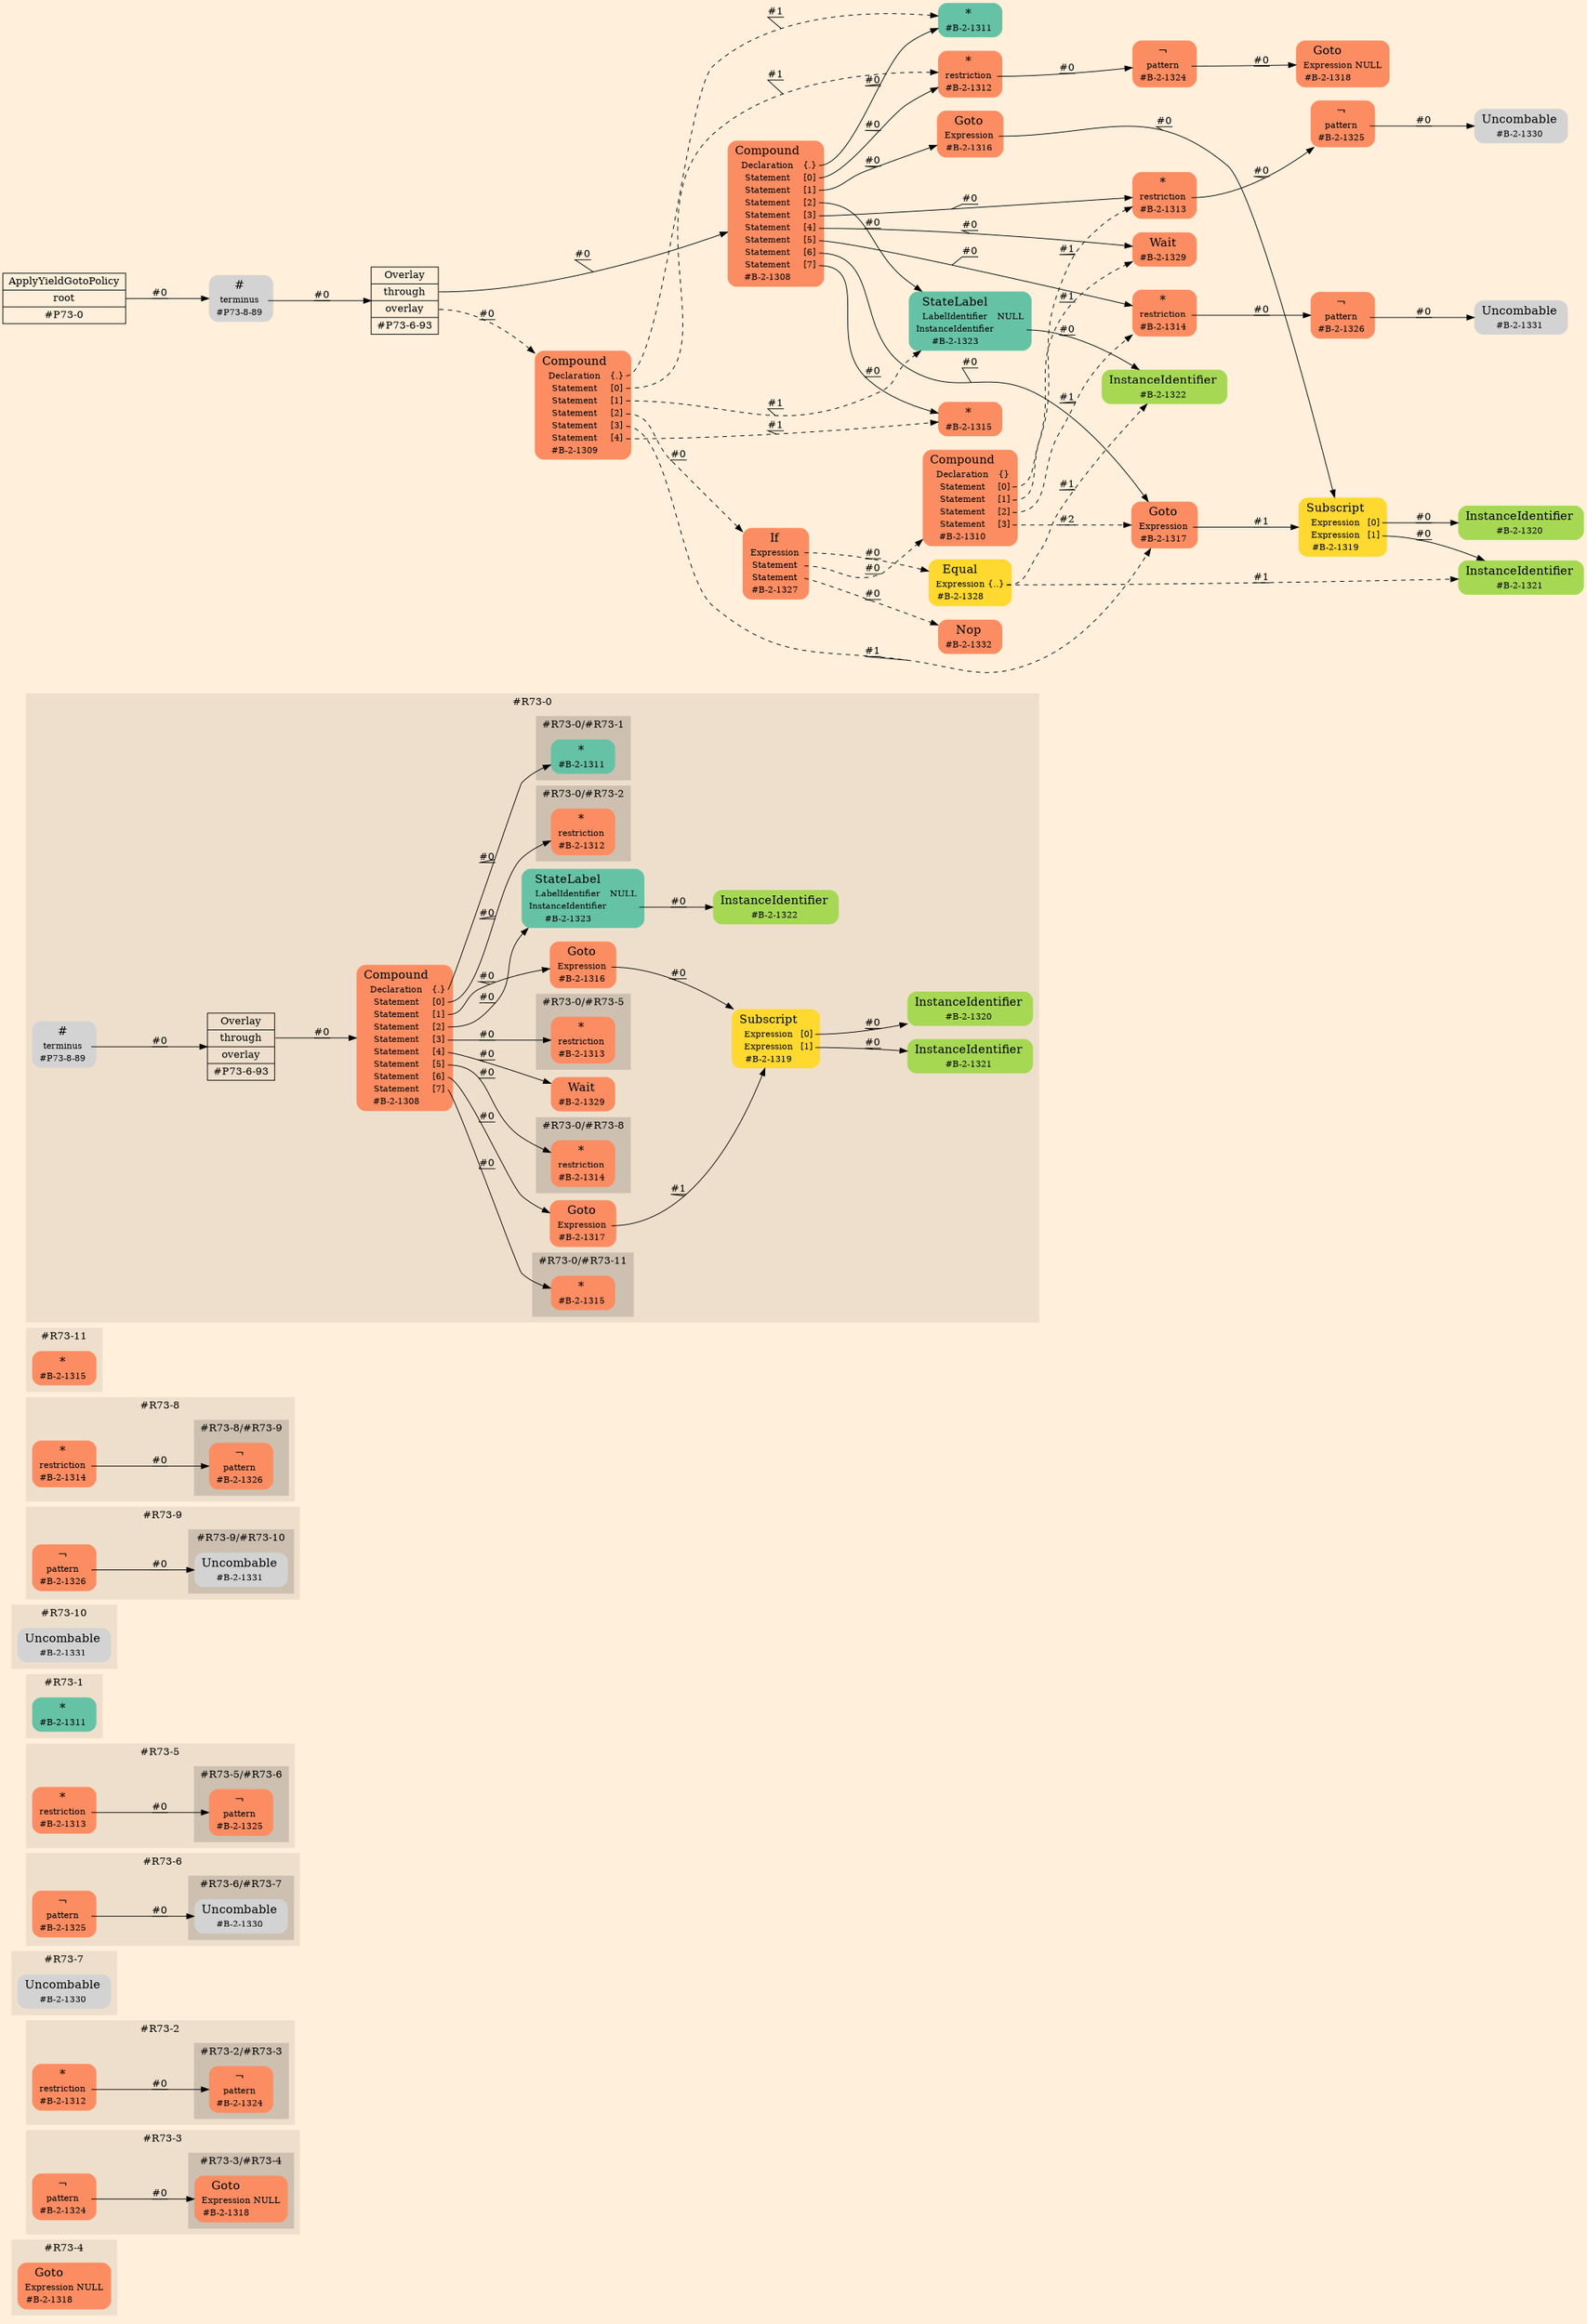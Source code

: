digraph Inferno {
graph [
    rankdir = "LR"
    ranksep = 1.0
    size = "14,20"
    bgcolor = antiquewhite1
    color = black
    fontcolor = black
];
node [
];
// -------------------- figure #R73-4 --------------------
subgraph "cluster#R73-4" {
    label = "#R73-4"
    style = "filled"
    color = antiquewhite2
    "#R73-4/#B-2-1318" [
        shape = "plaintext"
        fillcolor = "/set28/2"
        label = <<TABLE BORDER="0" CELLBORDER="0" CELLSPACING="0">
         <TR><TD><FONT POINT-SIZE="16.0">Goto</FONT></TD><TD></TD></TR>
         <TR><TD>Expression</TD><TD PORT="port0">NULL</TD></TR>
         <TR><TD>#B-2-1318</TD><TD PORT="port1"></TD></TR>
        </TABLE>>
        style = "rounded,filled"
        fontsize = "12"
    ];
    
}


// -------------------- figure #R73-3 --------------------
subgraph "cluster#R73-3" {
    label = "#R73-3"
    style = "filled"
    color = antiquewhite2
    "#R73-3/#B-2-1324" [
        shape = "plaintext"
        fillcolor = "/set28/2"
        label = <<TABLE BORDER="0" CELLBORDER="0" CELLSPACING="0">
         <TR><TD><FONT POINT-SIZE="16.0">¬</FONT></TD><TD></TD></TR>
         <TR><TD>pattern</TD><TD PORT="port0"></TD></TR>
         <TR><TD>#B-2-1324</TD><TD PORT="port1"></TD></TR>
        </TABLE>>
        style = "rounded,filled"
        fontsize = "12"
    ];
    
    subgraph "cluster#R73-3/#R73-4" {
        label = "#R73-3/#R73-4"
        style = "filled"
        color = antiquewhite3
        "#R73-3/#0/#B-2-1318" [
            shape = "plaintext"
            fillcolor = "/set28/2"
            label = <<TABLE BORDER="0" CELLBORDER="0" CELLSPACING="0">
             <TR><TD><FONT POINT-SIZE="16.0">Goto</FONT></TD><TD></TD></TR>
             <TR><TD>Expression</TD><TD PORT="port0">NULL</TD></TR>
             <TR><TD>#B-2-1318</TD><TD PORT="port1"></TD></TR>
            </TABLE>>
            style = "rounded,filled"
            fontsize = "12"
        ];
        
    }
    
}


// -------------------- figure #R73-2 --------------------
subgraph "cluster#R73-2" {
    label = "#R73-2"
    style = "filled"
    color = antiquewhite2
    "#R73-2/#B-2-1312" [
        shape = "plaintext"
        fillcolor = "/set28/2"
        label = <<TABLE BORDER="0" CELLBORDER="0" CELLSPACING="0">
         <TR><TD><FONT POINT-SIZE="16.0">*</FONT></TD><TD></TD></TR>
         <TR><TD>restriction</TD><TD PORT="port0"></TD></TR>
         <TR><TD>#B-2-1312</TD><TD PORT="port1"></TD></TR>
        </TABLE>>
        style = "rounded,filled"
        fontsize = "12"
    ];
    
    subgraph "cluster#R73-2/#R73-3" {
        label = "#R73-2/#R73-3"
        style = "filled"
        color = antiquewhite3
        "#R73-2/#0/#B-2-1324" [
            shape = "plaintext"
            fillcolor = "/set28/2"
            label = <<TABLE BORDER="0" CELLBORDER="0" CELLSPACING="0">
             <TR><TD><FONT POINT-SIZE="16.0">¬</FONT></TD><TD></TD></TR>
             <TR><TD>pattern</TD><TD PORT="port0"></TD></TR>
             <TR><TD>#B-2-1324</TD><TD PORT="port1"></TD></TR>
            </TABLE>>
            style = "rounded,filled"
            fontsize = "12"
        ];
        
    }
    
}


// -------------------- figure #R73-7 --------------------
subgraph "cluster#R73-7" {
    label = "#R73-7"
    style = "filled"
    color = antiquewhite2
    "#R73-7/#B-2-1330" [
        shape = "plaintext"
        label = <<TABLE BORDER="0" CELLBORDER="0" CELLSPACING="0">
         <TR><TD><FONT POINT-SIZE="16.0">Uncombable</FONT></TD><TD></TD></TR>
         <TR><TD>#B-2-1330</TD><TD PORT="port0"></TD></TR>
        </TABLE>>
        style = "rounded,filled"
        fontsize = "12"
    ];
    
}


// -------------------- figure #R73-6 --------------------
subgraph "cluster#R73-6" {
    label = "#R73-6"
    style = "filled"
    color = antiquewhite2
    "#R73-6/#B-2-1325" [
        shape = "plaintext"
        fillcolor = "/set28/2"
        label = <<TABLE BORDER="0" CELLBORDER="0" CELLSPACING="0">
         <TR><TD><FONT POINT-SIZE="16.0">¬</FONT></TD><TD></TD></TR>
         <TR><TD>pattern</TD><TD PORT="port0"></TD></TR>
         <TR><TD>#B-2-1325</TD><TD PORT="port1"></TD></TR>
        </TABLE>>
        style = "rounded,filled"
        fontsize = "12"
    ];
    
    subgraph "cluster#R73-6/#R73-7" {
        label = "#R73-6/#R73-7"
        style = "filled"
        color = antiquewhite3
        "#R73-6/#0/#B-2-1330" [
            shape = "plaintext"
            label = <<TABLE BORDER="0" CELLBORDER="0" CELLSPACING="0">
             <TR><TD><FONT POINT-SIZE="16.0">Uncombable</FONT></TD><TD></TD></TR>
             <TR><TD>#B-2-1330</TD><TD PORT="port0"></TD></TR>
            </TABLE>>
            style = "rounded,filled"
            fontsize = "12"
        ];
        
    }
    
}


// -------------------- figure #R73-5 --------------------
subgraph "cluster#R73-5" {
    label = "#R73-5"
    style = "filled"
    color = antiquewhite2
    "#R73-5/#B-2-1313" [
        shape = "plaintext"
        fillcolor = "/set28/2"
        label = <<TABLE BORDER="0" CELLBORDER="0" CELLSPACING="0">
         <TR><TD><FONT POINT-SIZE="16.0">*</FONT></TD><TD></TD></TR>
         <TR><TD>restriction</TD><TD PORT="port0"></TD></TR>
         <TR><TD>#B-2-1313</TD><TD PORT="port1"></TD></TR>
        </TABLE>>
        style = "rounded,filled"
        fontsize = "12"
    ];
    
    subgraph "cluster#R73-5/#R73-6" {
        label = "#R73-5/#R73-6"
        style = "filled"
        color = antiquewhite3
        "#R73-5/#0/#B-2-1325" [
            shape = "plaintext"
            fillcolor = "/set28/2"
            label = <<TABLE BORDER="0" CELLBORDER="0" CELLSPACING="0">
             <TR><TD><FONT POINT-SIZE="16.0">¬</FONT></TD><TD></TD></TR>
             <TR><TD>pattern</TD><TD PORT="port0"></TD></TR>
             <TR><TD>#B-2-1325</TD><TD PORT="port1"></TD></TR>
            </TABLE>>
            style = "rounded,filled"
            fontsize = "12"
        ];
        
    }
    
}


// -------------------- figure #R73-1 --------------------
subgraph "cluster#R73-1" {
    label = "#R73-1"
    style = "filled"
    color = antiquewhite2
    "#R73-1/#B-2-1311" [
        shape = "plaintext"
        fillcolor = "/set28/1"
        label = <<TABLE BORDER="0" CELLBORDER="0" CELLSPACING="0">
         <TR><TD><FONT POINT-SIZE="16.0">*</FONT></TD><TD></TD></TR>
         <TR><TD>#B-2-1311</TD><TD PORT="port0"></TD></TR>
        </TABLE>>
        style = "rounded,filled"
        fontsize = "12"
    ];
    
}


// -------------------- figure #R73-10 --------------------
subgraph "cluster#R73-10" {
    label = "#R73-10"
    style = "filled"
    color = antiquewhite2
    "#R73-10/#B-2-1331" [
        shape = "plaintext"
        label = <<TABLE BORDER="0" CELLBORDER="0" CELLSPACING="0">
         <TR><TD><FONT POINT-SIZE="16.0">Uncombable</FONT></TD><TD></TD></TR>
         <TR><TD>#B-2-1331</TD><TD PORT="port0"></TD></TR>
        </TABLE>>
        style = "rounded,filled"
        fontsize = "12"
    ];
    
}


// -------------------- figure #R73-9 --------------------
subgraph "cluster#R73-9" {
    label = "#R73-9"
    style = "filled"
    color = antiquewhite2
    "#R73-9/#B-2-1326" [
        shape = "plaintext"
        fillcolor = "/set28/2"
        label = <<TABLE BORDER="0" CELLBORDER="0" CELLSPACING="0">
         <TR><TD><FONT POINT-SIZE="16.0">¬</FONT></TD><TD></TD></TR>
         <TR><TD>pattern</TD><TD PORT="port0"></TD></TR>
         <TR><TD>#B-2-1326</TD><TD PORT="port1"></TD></TR>
        </TABLE>>
        style = "rounded,filled"
        fontsize = "12"
    ];
    
    subgraph "cluster#R73-9/#R73-10" {
        label = "#R73-9/#R73-10"
        style = "filled"
        color = antiquewhite3
        "#R73-9/#0/#B-2-1331" [
            shape = "plaintext"
            label = <<TABLE BORDER="0" CELLBORDER="0" CELLSPACING="0">
             <TR><TD><FONT POINT-SIZE="16.0">Uncombable</FONT></TD><TD></TD></TR>
             <TR><TD>#B-2-1331</TD><TD PORT="port0"></TD></TR>
            </TABLE>>
            style = "rounded,filled"
            fontsize = "12"
        ];
        
    }
    
}


// -------------------- figure #R73-8 --------------------
subgraph "cluster#R73-8" {
    label = "#R73-8"
    style = "filled"
    color = antiquewhite2
    "#R73-8/#B-2-1314" [
        shape = "plaintext"
        fillcolor = "/set28/2"
        label = <<TABLE BORDER="0" CELLBORDER="0" CELLSPACING="0">
         <TR><TD><FONT POINT-SIZE="16.0">*</FONT></TD><TD></TD></TR>
         <TR><TD>restriction</TD><TD PORT="port0"></TD></TR>
         <TR><TD>#B-2-1314</TD><TD PORT="port1"></TD></TR>
        </TABLE>>
        style = "rounded,filled"
        fontsize = "12"
    ];
    
    subgraph "cluster#R73-8/#R73-9" {
        label = "#R73-8/#R73-9"
        style = "filled"
        color = antiquewhite3
        "#R73-8/#0/#B-2-1326" [
            shape = "plaintext"
            fillcolor = "/set28/2"
            label = <<TABLE BORDER="0" CELLBORDER="0" CELLSPACING="0">
             <TR><TD><FONT POINT-SIZE="16.0">¬</FONT></TD><TD></TD></TR>
             <TR><TD>pattern</TD><TD PORT="port0"></TD></TR>
             <TR><TD>#B-2-1326</TD><TD PORT="port1"></TD></TR>
            </TABLE>>
            style = "rounded,filled"
            fontsize = "12"
        ];
        
    }
    
}


// -------------------- figure #R73-11 --------------------
subgraph "cluster#R73-11" {
    label = "#R73-11"
    style = "filled"
    color = antiquewhite2
    "#R73-11/#B-2-1315" [
        shape = "plaintext"
        fillcolor = "/set28/2"
        label = <<TABLE BORDER="0" CELLBORDER="0" CELLSPACING="0">
         <TR><TD><FONT POINT-SIZE="16.0">*</FONT></TD><TD></TD></TR>
         <TR><TD>#B-2-1315</TD><TD PORT="port0"></TD></TR>
        </TABLE>>
        style = "rounded,filled"
        fontsize = "12"
    ];
    
}


// -------------------- figure #R73-0 --------------------
subgraph "cluster#R73-0" {
    label = "#R73-0"
    style = "filled"
    color = antiquewhite2
    "#R73-0/#B-2-1322" [
        shape = "plaintext"
        fillcolor = "/set28/5"
        label = <<TABLE BORDER="0" CELLBORDER="0" CELLSPACING="0">
         <TR><TD><FONT POINT-SIZE="16.0">InstanceIdentifier</FONT></TD><TD></TD></TR>
         <TR><TD>#B-2-1322</TD><TD PORT="port0"></TD></TR>
        </TABLE>>
        style = "rounded,filled"
        fontsize = "12"
    ];
    
    "#R73-0/#B-2-1321" [
        shape = "plaintext"
        fillcolor = "/set28/5"
        label = <<TABLE BORDER="0" CELLBORDER="0" CELLSPACING="0">
         <TR><TD><FONT POINT-SIZE="16.0">InstanceIdentifier</FONT></TD><TD></TD></TR>
         <TR><TD>#B-2-1321</TD><TD PORT="port0"></TD></TR>
        </TABLE>>
        style = "rounded,filled"
        fontsize = "12"
    ];
    
    "#R73-0/#B-2-1320" [
        shape = "plaintext"
        fillcolor = "/set28/5"
        label = <<TABLE BORDER="0" CELLBORDER="0" CELLSPACING="0">
         <TR><TD><FONT POINT-SIZE="16.0">InstanceIdentifier</FONT></TD><TD></TD></TR>
         <TR><TD>#B-2-1320</TD><TD PORT="port0"></TD></TR>
        </TABLE>>
        style = "rounded,filled"
        fontsize = "12"
    ];
    
    "#R73-0/#P73-6-93" [
        shape = "record"
        fillcolor = antiquewhite2
        label = "<fixed> Overlay | <port0> through | <port1> overlay | <port2> #P73-6-93"
        style = "filled"
        fontsize = "14"
        color = black
        fontcolor = black
    ];
    
    "#R73-0/#P73-8-89" [
        shape = "plaintext"
        label = <<TABLE BORDER="0" CELLBORDER="0" CELLSPACING="0">
         <TR><TD><FONT POINT-SIZE="16.0">#</FONT></TD><TD></TD></TR>
         <TR><TD>terminus</TD><TD PORT="port0"></TD></TR>
         <TR><TD>#P73-8-89</TD><TD PORT="port1"></TD></TR>
        </TABLE>>
        style = "rounded,filled"
        fontsize = "12"
    ];
    
    "#R73-0/#B-2-1323" [
        shape = "plaintext"
        fillcolor = "/set28/1"
        label = <<TABLE BORDER="0" CELLBORDER="0" CELLSPACING="0">
         <TR><TD><FONT POINT-SIZE="16.0">StateLabel</FONT></TD><TD></TD></TR>
         <TR><TD>LabelIdentifier</TD><TD PORT="port0">NULL</TD></TR>
         <TR><TD>InstanceIdentifier</TD><TD PORT="port1"></TD></TR>
         <TR><TD>#B-2-1323</TD><TD PORT="port2"></TD></TR>
        </TABLE>>
        style = "rounded,filled"
        fontsize = "12"
    ];
    
    "#R73-0/#B-2-1316" [
        shape = "plaintext"
        fillcolor = "/set28/2"
        label = <<TABLE BORDER="0" CELLBORDER="0" CELLSPACING="0">
         <TR><TD><FONT POINT-SIZE="16.0">Goto</FONT></TD><TD></TD></TR>
         <TR><TD>Expression</TD><TD PORT="port0"></TD></TR>
         <TR><TD>#B-2-1316</TD><TD PORT="port1"></TD></TR>
        </TABLE>>
        style = "rounded,filled"
        fontsize = "12"
    ];
    
    "#R73-0/#B-2-1317" [
        shape = "plaintext"
        fillcolor = "/set28/2"
        label = <<TABLE BORDER="0" CELLBORDER="0" CELLSPACING="0">
         <TR><TD><FONT POINT-SIZE="16.0">Goto</FONT></TD><TD></TD></TR>
         <TR><TD>Expression</TD><TD PORT="port0"></TD></TR>
         <TR><TD>#B-2-1317</TD><TD PORT="port1"></TD></TR>
        </TABLE>>
        style = "rounded,filled"
        fontsize = "12"
    ];
    
    "#R73-0/#B-2-1308" [
        shape = "plaintext"
        fillcolor = "/set28/2"
        label = <<TABLE BORDER="0" CELLBORDER="0" CELLSPACING="0">
         <TR><TD><FONT POINT-SIZE="16.0">Compound</FONT></TD><TD></TD></TR>
         <TR><TD>Declaration</TD><TD PORT="port0">{.}</TD></TR>
         <TR><TD>Statement</TD><TD PORT="port1">[0]</TD></TR>
         <TR><TD>Statement</TD><TD PORT="port2">[1]</TD></TR>
         <TR><TD>Statement</TD><TD PORT="port3">[2]</TD></TR>
         <TR><TD>Statement</TD><TD PORT="port4">[3]</TD></TR>
         <TR><TD>Statement</TD><TD PORT="port5">[4]</TD></TR>
         <TR><TD>Statement</TD><TD PORT="port6">[5]</TD></TR>
         <TR><TD>Statement</TD><TD PORT="port7">[6]</TD></TR>
         <TR><TD>Statement</TD><TD PORT="port8">[7]</TD></TR>
         <TR><TD>#B-2-1308</TD><TD PORT="port9"></TD></TR>
        </TABLE>>
        style = "rounded,filled"
        fontsize = "12"
    ];
    
    "#R73-0/#B-2-1329" [
        shape = "plaintext"
        fillcolor = "/set28/2"
        label = <<TABLE BORDER="0" CELLBORDER="0" CELLSPACING="0">
         <TR><TD><FONT POINT-SIZE="16.0">Wait</FONT></TD><TD></TD></TR>
         <TR><TD>#B-2-1329</TD><TD PORT="port0"></TD></TR>
        </TABLE>>
        style = "rounded,filled"
        fontsize = "12"
    ];
    
    "#R73-0/#B-2-1319" [
        shape = "plaintext"
        fillcolor = "/set28/6"
        label = <<TABLE BORDER="0" CELLBORDER="0" CELLSPACING="0">
         <TR><TD><FONT POINT-SIZE="16.0">Subscript</FONT></TD><TD></TD></TR>
         <TR><TD>Expression</TD><TD PORT="port0">[0]</TD></TR>
         <TR><TD>Expression</TD><TD PORT="port1">[1]</TD></TR>
         <TR><TD>#B-2-1319</TD><TD PORT="port2"></TD></TR>
        </TABLE>>
        style = "rounded,filled"
        fontsize = "12"
    ];
    
    subgraph "cluster#R73-0/#R73-11" {
        label = "#R73-0/#R73-11"
        style = "filled"
        color = antiquewhite3
        "#R73-0/#0/#B-2-1315" [
            shape = "plaintext"
            fillcolor = "/set28/2"
            label = <<TABLE BORDER="0" CELLBORDER="0" CELLSPACING="0">
             <TR><TD><FONT POINT-SIZE="16.0">*</FONT></TD><TD></TD></TR>
             <TR><TD>#B-2-1315</TD><TD PORT="port0"></TD></TR>
            </TABLE>>
            style = "rounded,filled"
            fontsize = "12"
        ];
        
    }
    
    subgraph "cluster#R73-0/#R73-8" {
        label = "#R73-0/#R73-8"
        style = "filled"
        color = antiquewhite3
        "#R73-0/#0/#B-2-1314" [
            shape = "plaintext"
            fillcolor = "/set28/2"
            label = <<TABLE BORDER="0" CELLBORDER="0" CELLSPACING="0">
             <TR><TD><FONT POINT-SIZE="16.0">*</FONT></TD><TD></TD></TR>
             <TR><TD>restriction</TD><TD PORT="port0"></TD></TR>
             <TR><TD>#B-2-1314</TD><TD PORT="port1"></TD></TR>
            </TABLE>>
            style = "rounded,filled"
            fontsize = "12"
        ];
        
    }
    
    subgraph "cluster#R73-0/#R73-1" {
        label = "#R73-0/#R73-1"
        style = "filled"
        color = antiquewhite3
        "#R73-0/#0/#B-2-1311" [
            shape = "plaintext"
            fillcolor = "/set28/1"
            label = <<TABLE BORDER="0" CELLBORDER="0" CELLSPACING="0">
             <TR><TD><FONT POINT-SIZE="16.0">*</FONT></TD><TD></TD></TR>
             <TR><TD>#B-2-1311</TD><TD PORT="port0"></TD></TR>
            </TABLE>>
            style = "rounded,filled"
            fontsize = "12"
        ];
        
    }
    
    subgraph "cluster#R73-0/#R73-5" {
        label = "#R73-0/#R73-5"
        style = "filled"
        color = antiquewhite3
        "#R73-0/#0/#B-2-1313" [
            shape = "plaintext"
            fillcolor = "/set28/2"
            label = <<TABLE BORDER="0" CELLBORDER="0" CELLSPACING="0">
             <TR><TD><FONT POINT-SIZE="16.0">*</FONT></TD><TD></TD></TR>
             <TR><TD>restriction</TD><TD PORT="port0"></TD></TR>
             <TR><TD>#B-2-1313</TD><TD PORT="port1"></TD></TR>
            </TABLE>>
            style = "rounded,filled"
            fontsize = "12"
        ];
        
    }
    
    subgraph "cluster#R73-0/#R73-2" {
        label = "#R73-0/#R73-2"
        style = "filled"
        color = antiquewhite3
        "#R73-0/#0/#B-2-1312" [
            shape = "plaintext"
            fillcolor = "/set28/2"
            label = <<TABLE BORDER="0" CELLBORDER="0" CELLSPACING="0">
             <TR><TD><FONT POINT-SIZE="16.0">*</FONT></TD><TD></TD></TR>
             <TR><TD>restriction</TD><TD PORT="port0"></TD></TR>
             <TR><TD>#B-2-1312</TD><TD PORT="port1"></TD></TR>
            </TABLE>>
            style = "rounded,filled"
            fontsize = "12"
        ];
        
    }
    
}


// -------------------- transformation figure --------------------
"CR#P73-0" [
    shape = "record"
    fillcolor = antiquewhite1
    label = "<fixed> ApplyYieldGotoPolicy | <port0> root | <port1> #P73-0"
    style = "filled"
    fontsize = "14"
    color = black
    fontcolor = black
];

"#P73-8-89" [
    shape = "plaintext"
    label = <<TABLE BORDER="0" CELLBORDER="0" CELLSPACING="0">
     <TR><TD><FONT POINT-SIZE="16.0">#</FONT></TD><TD></TD></TR>
     <TR><TD>terminus</TD><TD PORT="port0"></TD></TR>
     <TR><TD>#P73-8-89</TD><TD PORT="port1"></TD></TR>
    </TABLE>>
    style = "rounded,filled"
    fontsize = "12"
];

"#P73-6-93" [
    shape = "record"
    fillcolor = antiquewhite1
    label = "<fixed> Overlay | <port0> through | <port1> overlay | <port2> #P73-6-93"
    style = "filled"
    fontsize = "14"
    color = black
    fontcolor = black
];

"#B-2-1308" [
    shape = "plaintext"
    fillcolor = "/set28/2"
    label = <<TABLE BORDER="0" CELLBORDER="0" CELLSPACING="0">
     <TR><TD><FONT POINT-SIZE="16.0">Compound</FONT></TD><TD></TD></TR>
     <TR><TD>Declaration</TD><TD PORT="port0">{.}</TD></TR>
     <TR><TD>Statement</TD><TD PORT="port1">[0]</TD></TR>
     <TR><TD>Statement</TD><TD PORT="port2">[1]</TD></TR>
     <TR><TD>Statement</TD><TD PORT="port3">[2]</TD></TR>
     <TR><TD>Statement</TD><TD PORT="port4">[3]</TD></TR>
     <TR><TD>Statement</TD><TD PORT="port5">[4]</TD></TR>
     <TR><TD>Statement</TD><TD PORT="port6">[5]</TD></TR>
     <TR><TD>Statement</TD><TD PORT="port7">[6]</TD></TR>
     <TR><TD>Statement</TD><TD PORT="port8">[7]</TD></TR>
     <TR><TD>#B-2-1308</TD><TD PORT="port9"></TD></TR>
    </TABLE>>
    style = "rounded,filled"
    fontsize = "12"
];

"#B-2-1311" [
    shape = "plaintext"
    fillcolor = "/set28/1"
    label = <<TABLE BORDER="0" CELLBORDER="0" CELLSPACING="0">
     <TR><TD><FONT POINT-SIZE="16.0">*</FONT></TD><TD></TD></TR>
     <TR><TD>#B-2-1311</TD><TD PORT="port0"></TD></TR>
    </TABLE>>
    style = "rounded,filled"
    fontsize = "12"
];

"#B-2-1312" [
    shape = "plaintext"
    fillcolor = "/set28/2"
    label = <<TABLE BORDER="0" CELLBORDER="0" CELLSPACING="0">
     <TR><TD><FONT POINT-SIZE="16.0">*</FONT></TD><TD></TD></TR>
     <TR><TD>restriction</TD><TD PORT="port0"></TD></TR>
     <TR><TD>#B-2-1312</TD><TD PORT="port1"></TD></TR>
    </TABLE>>
    style = "rounded,filled"
    fontsize = "12"
];

"#B-2-1324" [
    shape = "plaintext"
    fillcolor = "/set28/2"
    label = <<TABLE BORDER="0" CELLBORDER="0" CELLSPACING="0">
     <TR><TD><FONT POINT-SIZE="16.0">¬</FONT></TD><TD></TD></TR>
     <TR><TD>pattern</TD><TD PORT="port0"></TD></TR>
     <TR><TD>#B-2-1324</TD><TD PORT="port1"></TD></TR>
    </TABLE>>
    style = "rounded,filled"
    fontsize = "12"
];

"#B-2-1318" [
    shape = "plaintext"
    fillcolor = "/set28/2"
    label = <<TABLE BORDER="0" CELLBORDER="0" CELLSPACING="0">
     <TR><TD><FONT POINT-SIZE="16.0">Goto</FONT></TD><TD></TD></TR>
     <TR><TD>Expression</TD><TD PORT="port0">NULL</TD></TR>
     <TR><TD>#B-2-1318</TD><TD PORT="port1"></TD></TR>
    </TABLE>>
    style = "rounded,filled"
    fontsize = "12"
];

"#B-2-1316" [
    shape = "plaintext"
    fillcolor = "/set28/2"
    label = <<TABLE BORDER="0" CELLBORDER="0" CELLSPACING="0">
     <TR><TD><FONT POINT-SIZE="16.0">Goto</FONT></TD><TD></TD></TR>
     <TR><TD>Expression</TD><TD PORT="port0"></TD></TR>
     <TR><TD>#B-2-1316</TD><TD PORT="port1"></TD></TR>
    </TABLE>>
    style = "rounded,filled"
    fontsize = "12"
];

"#B-2-1319" [
    shape = "plaintext"
    fillcolor = "/set28/6"
    label = <<TABLE BORDER="0" CELLBORDER="0" CELLSPACING="0">
     <TR><TD><FONT POINT-SIZE="16.0">Subscript</FONT></TD><TD></TD></TR>
     <TR><TD>Expression</TD><TD PORT="port0">[0]</TD></TR>
     <TR><TD>Expression</TD><TD PORT="port1">[1]</TD></TR>
     <TR><TD>#B-2-1319</TD><TD PORT="port2"></TD></TR>
    </TABLE>>
    style = "rounded,filled"
    fontsize = "12"
];

"#B-2-1320" [
    shape = "plaintext"
    fillcolor = "/set28/5"
    label = <<TABLE BORDER="0" CELLBORDER="0" CELLSPACING="0">
     <TR><TD><FONT POINT-SIZE="16.0">InstanceIdentifier</FONT></TD><TD></TD></TR>
     <TR><TD>#B-2-1320</TD><TD PORT="port0"></TD></TR>
    </TABLE>>
    style = "rounded,filled"
    fontsize = "12"
];

"#B-2-1321" [
    shape = "plaintext"
    fillcolor = "/set28/5"
    label = <<TABLE BORDER="0" CELLBORDER="0" CELLSPACING="0">
     <TR><TD><FONT POINT-SIZE="16.0">InstanceIdentifier</FONT></TD><TD></TD></TR>
     <TR><TD>#B-2-1321</TD><TD PORT="port0"></TD></TR>
    </TABLE>>
    style = "rounded,filled"
    fontsize = "12"
];

"#B-2-1323" [
    shape = "plaintext"
    fillcolor = "/set28/1"
    label = <<TABLE BORDER="0" CELLBORDER="0" CELLSPACING="0">
     <TR><TD><FONT POINT-SIZE="16.0">StateLabel</FONT></TD><TD></TD></TR>
     <TR><TD>LabelIdentifier</TD><TD PORT="port0">NULL</TD></TR>
     <TR><TD>InstanceIdentifier</TD><TD PORT="port1"></TD></TR>
     <TR><TD>#B-2-1323</TD><TD PORT="port2"></TD></TR>
    </TABLE>>
    style = "rounded,filled"
    fontsize = "12"
];

"#B-2-1322" [
    shape = "plaintext"
    fillcolor = "/set28/5"
    label = <<TABLE BORDER="0" CELLBORDER="0" CELLSPACING="0">
     <TR><TD><FONT POINT-SIZE="16.0">InstanceIdentifier</FONT></TD><TD></TD></TR>
     <TR><TD>#B-2-1322</TD><TD PORT="port0"></TD></TR>
    </TABLE>>
    style = "rounded,filled"
    fontsize = "12"
];

"#B-2-1313" [
    shape = "plaintext"
    fillcolor = "/set28/2"
    label = <<TABLE BORDER="0" CELLBORDER="0" CELLSPACING="0">
     <TR><TD><FONT POINT-SIZE="16.0">*</FONT></TD><TD></TD></TR>
     <TR><TD>restriction</TD><TD PORT="port0"></TD></TR>
     <TR><TD>#B-2-1313</TD><TD PORT="port1"></TD></TR>
    </TABLE>>
    style = "rounded,filled"
    fontsize = "12"
];

"#B-2-1325" [
    shape = "plaintext"
    fillcolor = "/set28/2"
    label = <<TABLE BORDER="0" CELLBORDER="0" CELLSPACING="0">
     <TR><TD><FONT POINT-SIZE="16.0">¬</FONT></TD><TD></TD></TR>
     <TR><TD>pattern</TD><TD PORT="port0"></TD></TR>
     <TR><TD>#B-2-1325</TD><TD PORT="port1"></TD></TR>
    </TABLE>>
    style = "rounded,filled"
    fontsize = "12"
];

"#B-2-1330" [
    shape = "plaintext"
    label = <<TABLE BORDER="0" CELLBORDER="0" CELLSPACING="0">
     <TR><TD><FONT POINT-SIZE="16.0">Uncombable</FONT></TD><TD></TD></TR>
     <TR><TD>#B-2-1330</TD><TD PORT="port0"></TD></TR>
    </TABLE>>
    style = "rounded,filled"
    fontsize = "12"
];

"#B-2-1329" [
    shape = "plaintext"
    fillcolor = "/set28/2"
    label = <<TABLE BORDER="0" CELLBORDER="0" CELLSPACING="0">
     <TR><TD><FONT POINT-SIZE="16.0">Wait</FONT></TD><TD></TD></TR>
     <TR><TD>#B-2-1329</TD><TD PORT="port0"></TD></TR>
    </TABLE>>
    style = "rounded,filled"
    fontsize = "12"
];

"#B-2-1314" [
    shape = "plaintext"
    fillcolor = "/set28/2"
    label = <<TABLE BORDER="0" CELLBORDER="0" CELLSPACING="0">
     <TR><TD><FONT POINT-SIZE="16.0">*</FONT></TD><TD></TD></TR>
     <TR><TD>restriction</TD><TD PORT="port0"></TD></TR>
     <TR><TD>#B-2-1314</TD><TD PORT="port1"></TD></TR>
    </TABLE>>
    style = "rounded,filled"
    fontsize = "12"
];

"#B-2-1326" [
    shape = "plaintext"
    fillcolor = "/set28/2"
    label = <<TABLE BORDER="0" CELLBORDER="0" CELLSPACING="0">
     <TR><TD><FONT POINT-SIZE="16.0">¬</FONT></TD><TD></TD></TR>
     <TR><TD>pattern</TD><TD PORT="port0"></TD></TR>
     <TR><TD>#B-2-1326</TD><TD PORT="port1"></TD></TR>
    </TABLE>>
    style = "rounded,filled"
    fontsize = "12"
];

"#B-2-1331" [
    shape = "plaintext"
    label = <<TABLE BORDER="0" CELLBORDER="0" CELLSPACING="0">
     <TR><TD><FONT POINT-SIZE="16.0">Uncombable</FONT></TD><TD></TD></TR>
     <TR><TD>#B-2-1331</TD><TD PORT="port0"></TD></TR>
    </TABLE>>
    style = "rounded,filled"
    fontsize = "12"
];

"#B-2-1317" [
    shape = "plaintext"
    fillcolor = "/set28/2"
    label = <<TABLE BORDER="0" CELLBORDER="0" CELLSPACING="0">
     <TR><TD><FONT POINT-SIZE="16.0">Goto</FONT></TD><TD></TD></TR>
     <TR><TD>Expression</TD><TD PORT="port0"></TD></TR>
     <TR><TD>#B-2-1317</TD><TD PORT="port1"></TD></TR>
    </TABLE>>
    style = "rounded,filled"
    fontsize = "12"
];

"#B-2-1315" [
    shape = "plaintext"
    fillcolor = "/set28/2"
    label = <<TABLE BORDER="0" CELLBORDER="0" CELLSPACING="0">
     <TR><TD><FONT POINT-SIZE="16.0">*</FONT></TD><TD></TD></TR>
     <TR><TD>#B-2-1315</TD><TD PORT="port0"></TD></TR>
    </TABLE>>
    style = "rounded,filled"
    fontsize = "12"
];

"#B-2-1309" [
    shape = "plaintext"
    fillcolor = "/set28/2"
    label = <<TABLE BORDER="0" CELLBORDER="0" CELLSPACING="0">
     <TR><TD><FONT POINT-SIZE="16.0">Compound</FONT></TD><TD></TD></TR>
     <TR><TD>Declaration</TD><TD PORT="port0">{.}</TD></TR>
     <TR><TD>Statement</TD><TD PORT="port1">[0]</TD></TR>
     <TR><TD>Statement</TD><TD PORT="port2">[1]</TD></TR>
     <TR><TD>Statement</TD><TD PORT="port3">[2]</TD></TR>
     <TR><TD>Statement</TD><TD PORT="port4">[3]</TD></TR>
     <TR><TD>Statement</TD><TD PORT="port5">[4]</TD></TR>
     <TR><TD>#B-2-1309</TD><TD PORT="port6"></TD></TR>
    </TABLE>>
    style = "rounded,filled"
    fontsize = "12"
];

"#B-2-1327" [
    shape = "plaintext"
    fillcolor = "/set28/2"
    label = <<TABLE BORDER="0" CELLBORDER="0" CELLSPACING="0">
     <TR><TD><FONT POINT-SIZE="16.0">If</FONT></TD><TD></TD></TR>
     <TR><TD>Expression</TD><TD PORT="port0"></TD></TR>
     <TR><TD>Statement</TD><TD PORT="port1"></TD></TR>
     <TR><TD>Statement</TD><TD PORT="port2"></TD></TR>
     <TR><TD>#B-2-1327</TD><TD PORT="port3"></TD></TR>
    </TABLE>>
    style = "rounded,filled"
    fontsize = "12"
];

"#B-2-1328" [
    shape = "plaintext"
    fillcolor = "/set28/6"
    label = <<TABLE BORDER="0" CELLBORDER="0" CELLSPACING="0">
     <TR><TD><FONT POINT-SIZE="16.0">Equal</FONT></TD><TD></TD></TR>
     <TR><TD>Expression</TD><TD PORT="port0">{..}</TD></TR>
     <TR><TD>#B-2-1328</TD><TD PORT="port1"></TD></TR>
    </TABLE>>
    style = "rounded,filled"
    fontsize = "12"
];

"#B-2-1310" [
    shape = "plaintext"
    fillcolor = "/set28/2"
    label = <<TABLE BORDER="0" CELLBORDER="0" CELLSPACING="0">
     <TR><TD><FONT POINT-SIZE="16.0">Compound</FONT></TD><TD></TD></TR>
     <TR><TD>Declaration</TD><TD PORT="port0">{}</TD></TR>
     <TR><TD>Statement</TD><TD PORT="port1">[0]</TD></TR>
     <TR><TD>Statement</TD><TD PORT="port2">[1]</TD></TR>
     <TR><TD>Statement</TD><TD PORT="port3">[2]</TD></TR>
     <TR><TD>Statement</TD><TD PORT="port4">[3]</TD></TR>
     <TR><TD>#B-2-1310</TD><TD PORT="port5"></TD></TR>
    </TABLE>>
    style = "rounded,filled"
    fontsize = "12"
];

"#B-2-1332" [
    shape = "plaintext"
    fillcolor = "/set28/2"
    label = <<TABLE BORDER="0" CELLBORDER="0" CELLSPACING="0">
     <TR><TD><FONT POINT-SIZE="16.0">Nop</FONT></TD><TD></TD></TR>
     <TR><TD>#B-2-1332</TD><TD PORT="port0"></TD></TR>
    </TABLE>>
    style = "rounded,filled"
    fontsize = "12"
];



// -------------------- links --------------------
// links for block CR#P73-0
"CR#P73-0":port0 -> "#P73-8-89" [
    style="solid"
    label = "#0"
    decorate = true
    color = black
    fontcolor = black
];

// links for block #P73-8-89
"#P73-8-89":port0 -> "#P73-6-93" [
    style="solid"
    label = "#0"
    decorate = true
    color = black
    fontcolor = black
];

// links for block #P73-6-93
"#P73-6-93":port0 -> "#B-2-1308" [
    style="solid"
    label = "#0"
    decorate = true
    color = black
    fontcolor = black
];

"#P73-6-93":port1 -> "#B-2-1309" [
    style="dashed"
    label = "#0"
    decorate = true
    color = black
    fontcolor = black
];

// links for block #B-2-1308
"#B-2-1308":port0 -> "#B-2-1311" [
    style="solid"
    label = "#0"
    decorate = true
    color = black
    fontcolor = black
];

"#B-2-1308":port1 -> "#B-2-1312" [
    style="solid"
    label = "#0"
    decorate = true
    color = black
    fontcolor = black
];

"#B-2-1308":port2 -> "#B-2-1316" [
    style="solid"
    label = "#0"
    decorate = true
    color = black
    fontcolor = black
];

"#B-2-1308":port3 -> "#B-2-1323" [
    style="solid"
    label = "#0"
    decorate = true
    color = black
    fontcolor = black
];

"#B-2-1308":port4 -> "#B-2-1313" [
    style="solid"
    label = "#0"
    decorate = true
    color = black
    fontcolor = black
];

"#B-2-1308":port5 -> "#B-2-1329" [
    style="solid"
    label = "#0"
    decorate = true
    color = black
    fontcolor = black
];

"#B-2-1308":port6 -> "#B-2-1314" [
    style="solid"
    label = "#0"
    decorate = true
    color = black
    fontcolor = black
];

"#B-2-1308":port7 -> "#B-2-1317" [
    style="solid"
    label = "#0"
    decorate = true
    color = black
    fontcolor = black
];

"#B-2-1308":port8 -> "#B-2-1315" [
    style="solid"
    label = "#0"
    decorate = true
    color = black
    fontcolor = black
];

// links for block #B-2-1311
// links for block #B-2-1312
"#B-2-1312":port0 -> "#B-2-1324" [
    style="solid"
    label = "#0"
    decorate = true
    color = black
    fontcolor = black
];

// links for block #B-2-1324
"#B-2-1324":port0 -> "#B-2-1318" [
    style="solid"
    label = "#0"
    decorate = true
    color = black
    fontcolor = black
];

// links for block #B-2-1318
// links for block #B-2-1316
"#B-2-1316":port0 -> "#B-2-1319" [
    style="solid"
    label = "#0"
    decorate = true
    color = black
    fontcolor = black
];

// links for block #B-2-1319
"#B-2-1319":port0 -> "#B-2-1320" [
    style="solid"
    label = "#0"
    decorate = true
    color = black
    fontcolor = black
];

"#B-2-1319":port1 -> "#B-2-1321" [
    style="solid"
    label = "#0"
    decorate = true
    color = black
    fontcolor = black
];

// links for block #B-2-1320
// links for block #B-2-1321
// links for block #B-2-1323
"#B-2-1323":port1 -> "#B-2-1322" [
    style="solid"
    label = "#0"
    decorate = true
    color = black
    fontcolor = black
];

// links for block #B-2-1322
// links for block #B-2-1313
"#B-2-1313":port0 -> "#B-2-1325" [
    style="solid"
    label = "#0"
    decorate = true
    color = black
    fontcolor = black
];

// links for block #B-2-1325
"#B-2-1325":port0 -> "#B-2-1330" [
    style="solid"
    label = "#0"
    decorate = true
    color = black
    fontcolor = black
];

// links for block #B-2-1330
// links for block #B-2-1329
// links for block #B-2-1314
"#B-2-1314":port0 -> "#B-2-1326" [
    style="solid"
    label = "#0"
    decorate = true
    color = black
    fontcolor = black
];

// links for block #B-2-1326
"#B-2-1326":port0 -> "#B-2-1331" [
    style="solid"
    label = "#0"
    decorate = true
    color = black
    fontcolor = black
];

// links for block #B-2-1331
// links for block #B-2-1317
"#B-2-1317":port0 -> "#B-2-1319" [
    style="solid"
    label = "#1"
    decorate = true
    color = black
    fontcolor = black
];

// links for block #B-2-1315
// links for block #B-2-1309
"#B-2-1309":port0 -> "#B-2-1311" [
    style="dashed"
    label = "#1"
    decorate = true
    color = black
    fontcolor = black
];

"#B-2-1309":port1 -> "#B-2-1312" [
    style="dashed"
    label = "#1"
    decorate = true
    color = black
    fontcolor = black
];

"#B-2-1309":port2 -> "#B-2-1323" [
    style="dashed"
    label = "#1"
    decorate = true
    color = black
    fontcolor = black
];

"#B-2-1309":port3 -> "#B-2-1327" [
    style="dashed"
    label = "#0"
    decorate = true
    color = black
    fontcolor = black
];

"#B-2-1309":port4 -> "#B-2-1317" [
    style="dashed"
    label = "#1"
    decorate = true
    color = black
    fontcolor = black
];

"#B-2-1309":port5 -> "#B-2-1315" [
    style="dashed"
    label = "#1"
    decorate = true
    color = black
    fontcolor = black
];

// links for block #B-2-1327
"#B-2-1327":port0 -> "#B-2-1328" [
    style="dashed"
    label = "#0"
    decorate = true
    color = black
    fontcolor = black
];

"#B-2-1327":port1 -> "#B-2-1310" [
    style="dashed"
    label = "#0"
    decorate = true
    color = black
    fontcolor = black
];

"#B-2-1327":port2 -> "#B-2-1332" [
    style="dashed"
    label = "#0"
    decorate = true
    color = black
    fontcolor = black
];

// links for block #B-2-1328
"#B-2-1328":port0 -> "#B-2-1321" [
    style="dashed"
    label = "#1"
    decorate = true
    color = black
    fontcolor = black
];

"#B-2-1328":port0 -> "#B-2-1322" [
    style="dashed"
    label = "#1"
    decorate = true
    color = black
    fontcolor = black
];

// links for block #B-2-1310
"#B-2-1310":port1 -> "#B-2-1313" [
    style="dashed"
    label = "#1"
    decorate = true
    color = black
    fontcolor = black
];

"#B-2-1310":port2 -> "#B-2-1329" [
    style="dashed"
    label = "#1"
    decorate = true
    color = black
    fontcolor = black
];

"#B-2-1310":port3 -> "#B-2-1314" [
    style="dashed"
    label = "#1"
    decorate = true
    color = black
    fontcolor = black
];

"#B-2-1310":port4 -> "#B-2-1317" [
    style="dashed"
    label = "#2"
    decorate = true
    color = black
    fontcolor = black
];

// links for block #B-2-1332
// links for block #R73-0/#B-2-1322
// links for block #R73-0/#B-2-1321
// links for block #R73-0/#B-2-1320
// links for block #R73-0/#P73-6-93
"#R73-0/#P73-6-93":port0 -> "#R73-0/#B-2-1308" [
    style="solid"
    label = "#0"
    decorate = true
    color = black
    fontcolor = black
];

// links for block #R73-0/#P73-8-89
"#R73-0/#P73-8-89":port0 -> "#R73-0/#P73-6-93" [
    style="solid"
    label = "#0"
    decorate = true
    color = black
    fontcolor = black
];

// links for block #R73-0/#B-2-1323
"#R73-0/#B-2-1323":port1 -> "#R73-0/#B-2-1322" [
    style="solid"
    label = "#0"
    decorate = true
    color = black
    fontcolor = black
];

// links for block #R73-0/#B-2-1316
"#R73-0/#B-2-1316":port0 -> "#R73-0/#B-2-1319" [
    style="solid"
    label = "#0"
    decorate = true
    color = black
    fontcolor = black
];

// links for block #R73-0/#B-2-1317
"#R73-0/#B-2-1317":port0 -> "#R73-0/#B-2-1319" [
    style="solid"
    label = "#1"
    decorate = true
    color = black
    fontcolor = black
];

// links for block #R73-0/#B-2-1308
"#R73-0/#B-2-1308":port0 -> "#R73-0/#0/#B-2-1311" [
    style="solid"
    label = "#0"
    decorate = true
    color = black
    fontcolor = black
];

"#R73-0/#B-2-1308":port1 -> "#R73-0/#0/#B-2-1312" [
    style="solid"
    label = "#0"
    decorate = true
    color = black
    fontcolor = black
];

"#R73-0/#B-2-1308":port2 -> "#R73-0/#B-2-1316" [
    style="solid"
    label = "#0"
    decorate = true
    color = black
    fontcolor = black
];

"#R73-0/#B-2-1308":port3 -> "#R73-0/#B-2-1323" [
    style="solid"
    label = "#0"
    decorate = true
    color = black
    fontcolor = black
];

"#R73-0/#B-2-1308":port4 -> "#R73-0/#0/#B-2-1313" [
    style="solid"
    label = "#0"
    decorate = true
    color = black
    fontcolor = black
];

"#R73-0/#B-2-1308":port5 -> "#R73-0/#B-2-1329" [
    style="solid"
    label = "#0"
    decorate = true
    color = black
    fontcolor = black
];

"#R73-0/#B-2-1308":port6 -> "#R73-0/#0/#B-2-1314" [
    style="solid"
    label = "#0"
    decorate = true
    color = black
    fontcolor = black
];

"#R73-0/#B-2-1308":port7 -> "#R73-0/#B-2-1317" [
    style="solid"
    label = "#0"
    decorate = true
    color = black
    fontcolor = black
];

"#R73-0/#B-2-1308":port8 -> "#R73-0/#0/#B-2-1315" [
    style="solid"
    label = "#0"
    decorate = true
    color = black
    fontcolor = black
];

// links for block #R73-0/#B-2-1329
// links for block #R73-0/#B-2-1319
"#R73-0/#B-2-1319":port0 -> "#R73-0/#B-2-1320" [
    style="solid"
    label = "#0"
    decorate = true
    color = black
    fontcolor = black
];

"#R73-0/#B-2-1319":port1 -> "#R73-0/#B-2-1321" [
    style="solid"
    label = "#0"
    decorate = true
    color = black
    fontcolor = black
];

// links for block #R73-0/#0/#B-2-1315
// links for block #R73-0/#0/#B-2-1314
// links for block #R73-0/#0/#B-2-1311
// links for block #R73-0/#0/#B-2-1313
// links for block #R73-0/#0/#B-2-1312
// links for block #R73-11/#B-2-1315
// links for block #R73-8/#B-2-1314
"#R73-8/#B-2-1314":port0 -> "#R73-8/#0/#B-2-1326" [
    style="solid"
    label = "#0"
    decorate = true
    color = black
    fontcolor = black
];

// links for block #R73-8/#0/#B-2-1326
// links for block #R73-9/#B-2-1326
"#R73-9/#B-2-1326":port0 -> "#R73-9/#0/#B-2-1331" [
    style="solid"
    label = "#0"
    decorate = true
    color = black
    fontcolor = black
];

// links for block #R73-9/#0/#B-2-1331
// links for block #R73-10/#B-2-1331
// links for block #R73-1/#B-2-1311
// links for block #R73-5/#B-2-1313
"#R73-5/#B-2-1313":port0 -> "#R73-5/#0/#B-2-1325" [
    style="solid"
    label = "#0"
    decorate = true
    color = black
    fontcolor = black
];

// links for block #R73-5/#0/#B-2-1325
// links for block #R73-6/#B-2-1325
"#R73-6/#B-2-1325":port0 -> "#R73-6/#0/#B-2-1330" [
    style="solid"
    label = "#0"
    decorate = true
    color = black
    fontcolor = black
];

// links for block #R73-6/#0/#B-2-1330
// links for block #R73-7/#B-2-1330
// links for block #R73-2/#B-2-1312
"#R73-2/#B-2-1312":port0 -> "#R73-2/#0/#B-2-1324" [
    style="solid"
    label = "#0"
    decorate = true
    color = black
    fontcolor = black
];

// links for block #R73-2/#0/#B-2-1324
// links for block #R73-3/#B-2-1324
"#R73-3/#B-2-1324":port0 -> "#R73-3/#0/#B-2-1318" [
    style="solid"
    label = "#0"
    decorate = true
    color = black
    fontcolor = black
];

// links for block #R73-3/#0/#B-2-1318
// links for block #R73-4/#B-2-1318
}
